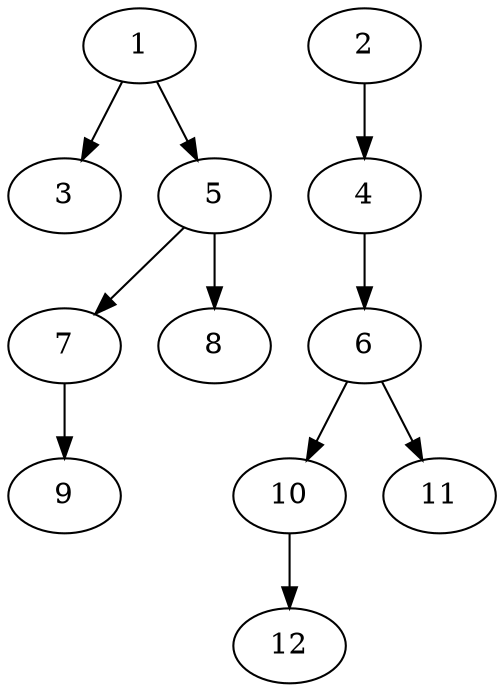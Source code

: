 // DAG (tier=1-easy, mode=data, n=12, ccr=0.308, fat=0.451, density=0.212, regular=0.728, jump=0.067, mindata=1048576, maxdata=8388608)
// DAG automatically generated by daggen at Sun Aug 24 16:33:33 2025
// /home/ermia/Project/Environments/daggen/bin/daggen --dot --ccr 0.308 --fat 0.451 --regular 0.728 --density 0.212 --jump 0.067 --mindata 1048576 --maxdata 8388608 -n 12 
digraph G {
  1 [size="5729597500931184", alpha="0.02", expect_size="2864798750465592"]
  1 -> 3 [size ="366072444223488"]
  1 -> 5 [size ="366072444223488"]
  2 [size="319340264030208000000", alpha="0.01", expect_size="159670132015104000000"]
  2 -> 4 [size ="373759672320000"]
  3 [size="434048448950033186816", alpha="0.18", expect_size="217024224475016593408"]
  4 [size="1066395762157169152", alpha="0.06", expect_size="533197881078584576"]
  4 -> 6 [size ="520753384521728"]
  5 [size="28009241623898236", alpha="0.14", expect_size="14004620811949118"]
  5 -> 7 [size ="473874613403648"]
  5 -> 8 [size ="473874613403648"]
  6 [size="41905150107752333312", alpha="0.07", expect_size="20952575053876166656"]
  6 -> 10 [size ="96516505075712"]
  6 -> 11 [size ="96516505075712"]
  7 [size="1128100739108647", alpha="0.04", expect_size="564050369554323"]
  7 -> 9 [size ="99209726394368"]
  8 [size="417933250278897664", alpha="0.15", expect_size="208966625139448832"]
  9 [size="5525213506261719", alpha="0.02", expect_size="2762606753130859"]
  10 [size="5715215201561739264", alpha="0.20", expect_size="2857607600780869632"]
  10 -> 12 [size ="25572805705728"]
  11 [size="305454946808326848", alpha="0.08", expect_size="152727473404163424"]
  12 [size="184385233834271520", alpha="0.04", expect_size="92192616917135760"]
}
